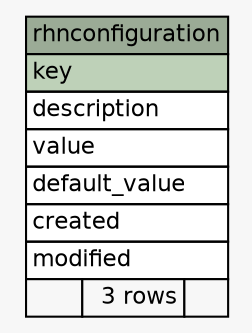 // dot 2.26.0 on Linux 2.6.32-504.el6.x86_64
// SchemaSpy rev 590
digraph "rhnconfiguration" {
  graph [
    rankdir="RL"
    bgcolor="#f7f7f7"
    nodesep="0.18"
    ranksep="0.46"
    fontname="Helvetica"
    fontsize="11"
  ];
  node [
    fontname="Helvetica"
    fontsize="11"
    shape="plaintext"
  ];
  edge [
    arrowsize="0.8"
  ];
  "rhnconfiguration" [
    label=<
    <TABLE BORDER="0" CELLBORDER="1" CELLSPACING="0" BGCOLOR="#ffffff">
      <TR><TD COLSPAN="3" BGCOLOR="#9bab96" ALIGN="CENTER">rhnconfiguration</TD></TR>
      <TR><TD PORT="key" COLSPAN="3" BGCOLOR="#bed1b8" ALIGN="LEFT">key</TD></TR>
      <TR><TD PORT="description" COLSPAN="3" ALIGN="LEFT">description</TD></TR>
      <TR><TD PORT="value" COLSPAN="3" ALIGN="LEFT">value</TD></TR>
      <TR><TD PORT="default_value" COLSPAN="3" ALIGN="LEFT">default_value</TD></TR>
      <TR><TD PORT="created" COLSPAN="3" ALIGN="LEFT">created</TD></TR>
      <TR><TD PORT="modified" COLSPAN="3" ALIGN="LEFT">modified</TD></TR>
      <TR><TD ALIGN="LEFT" BGCOLOR="#f7f7f7">  </TD><TD ALIGN="RIGHT" BGCOLOR="#f7f7f7">3 rows</TD><TD ALIGN="RIGHT" BGCOLOR="#f7f7f7">  </TD></TR>
    </TABLE>>
    URL="tables/rhnconfiguration.html"
    tooltip="rhnconfiguration"
  ];
}
